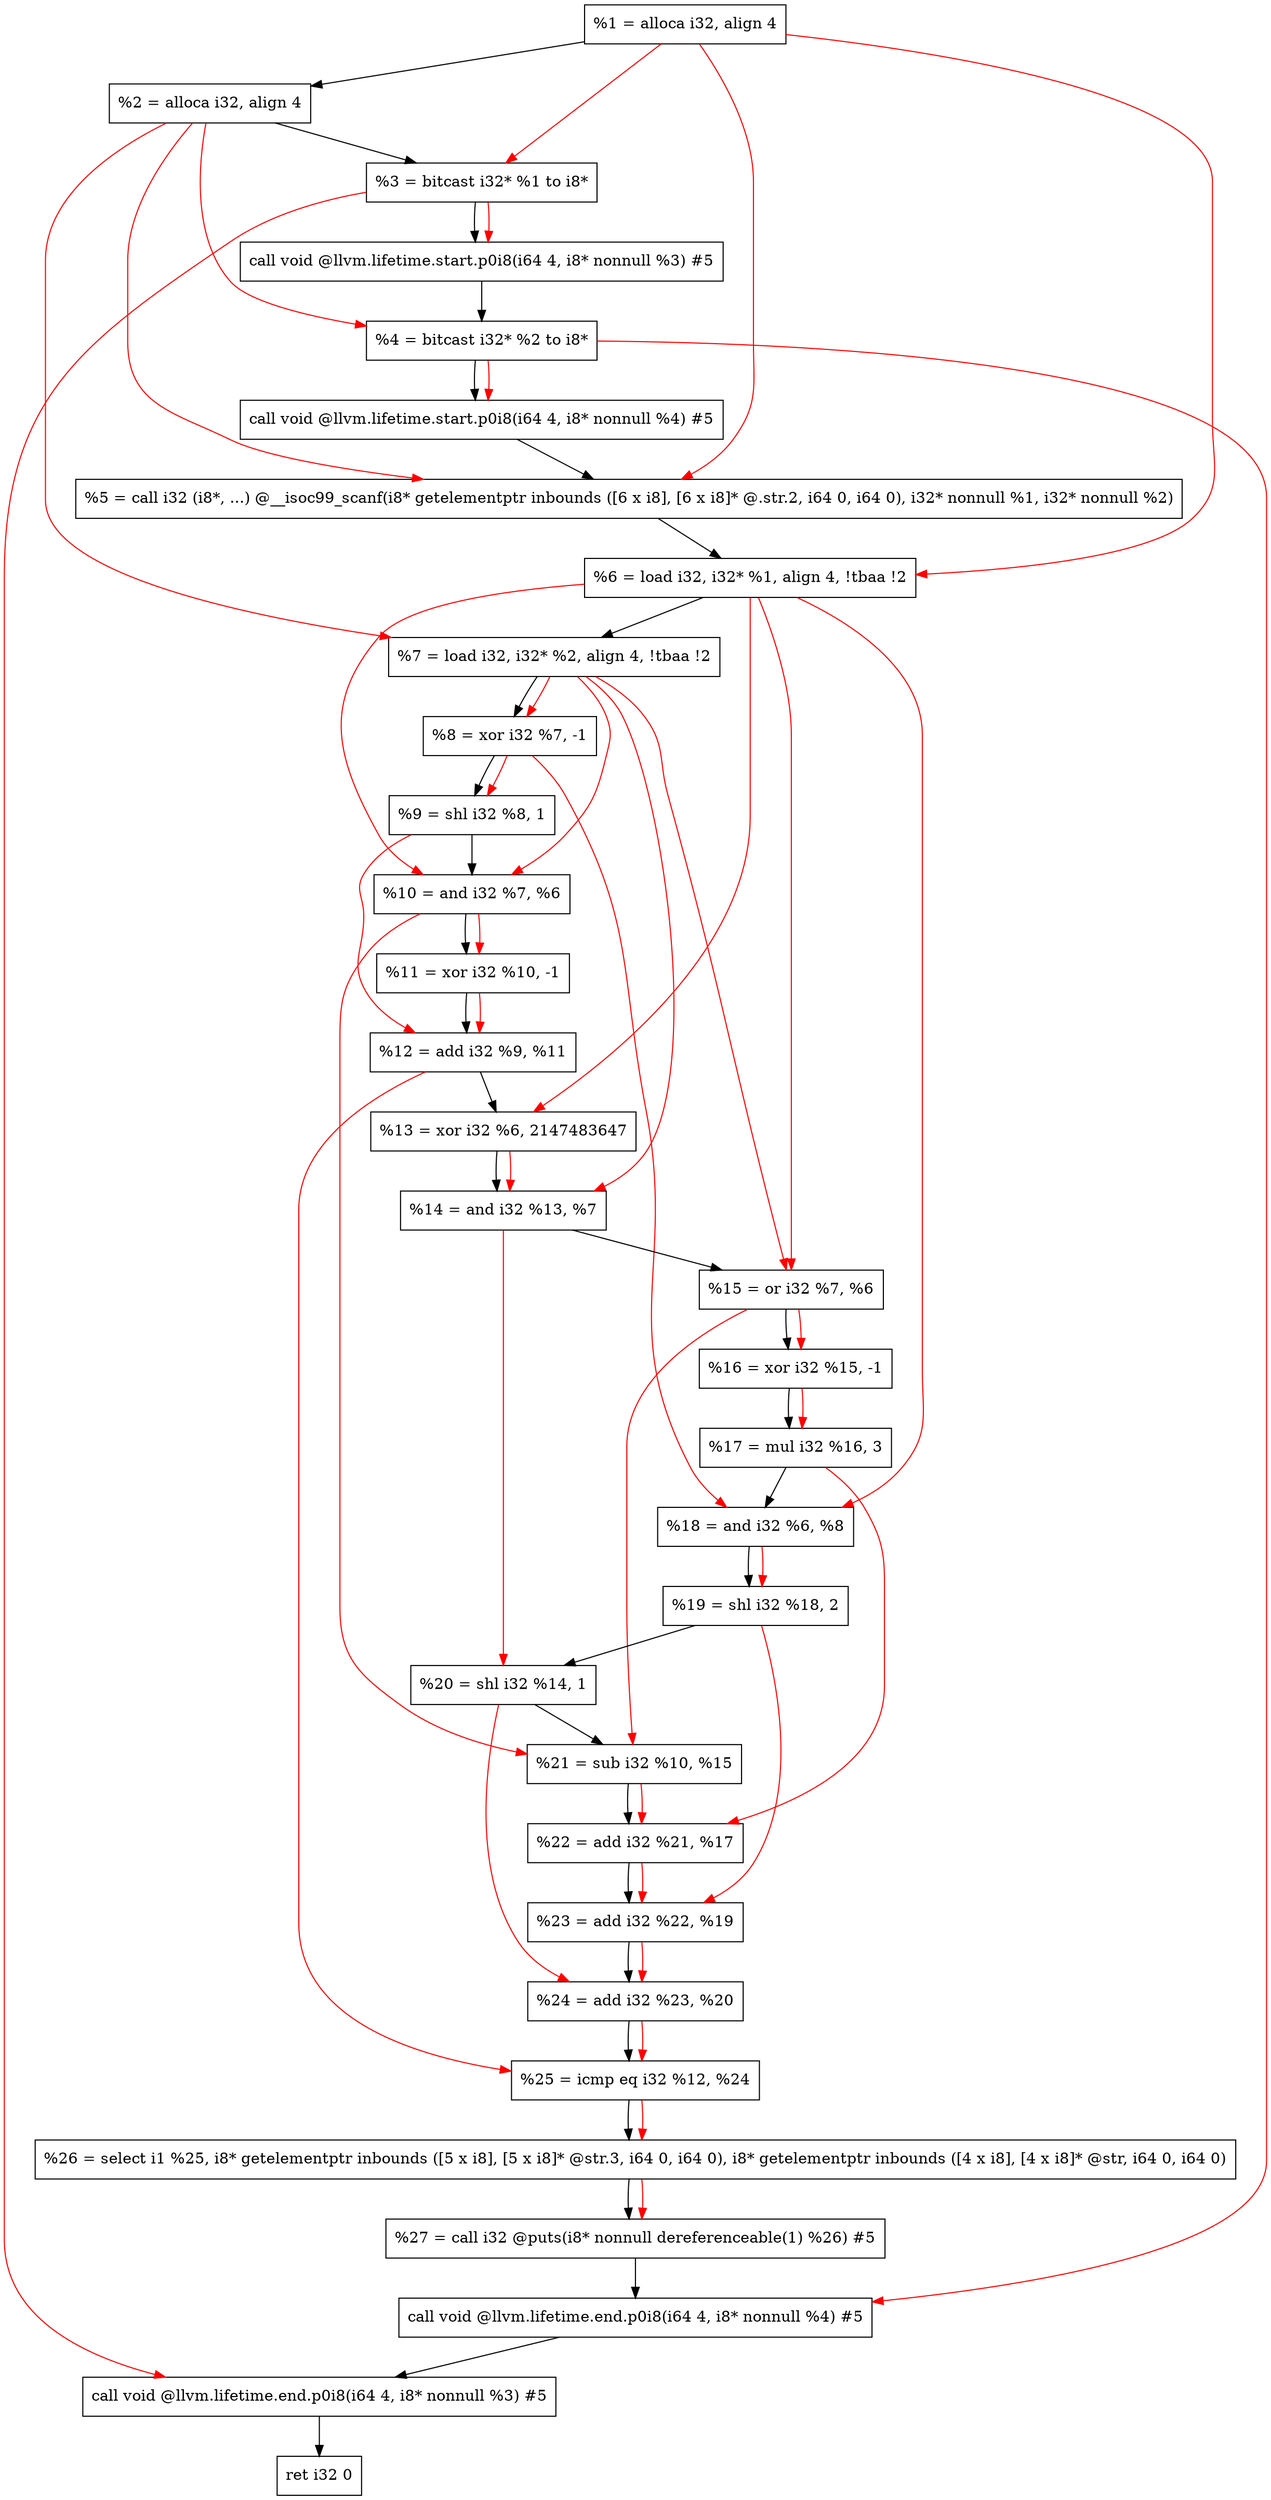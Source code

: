 digraph "DFG for'main' function" {
	Node0x1766978[shape=record, label="  %1 = alloca i32, align 4"];
	Node0x17669f8[shape=record, label="  %2 = alloca i32, align 4"];
	Node0x1766a88[shape=record, label="  %3 = bitcast i32* %1 to i8*"];
	Node0x1766ee8[shape=record, label="  call void @llvm.lifetime.start.p0i8(i64 4, i8* nonnull %3) #5"];
	Node0x1766fc8[shape=record, label="  %4 = bitcast i32* %2 to i8*"];
	Node0x17670e8[shape=record, label="  call void @llvm.lifetime.start.p0i8(i64 4, i8* nonnull %4) #5"];
	Node0x1767320[shape=record, label="  %5 = call i32 (i8*, ...) @__isoc99_scanf(i8* getelementptr inbounds ([6 x i8], [6 x i8]* @.str.2, i64 0, i64 0), i32* nonnull %1, i32* nonnull %2)"];
	Node0x17673d8[shape=record, label="  %6 = load i32, i32* %1, align 4, !tbaa !2"];
	Node0x1768348[shape=record, label="  %7 = load i32, i32* %2, align 4, !tbaa !2"];
	Node0x17689d0[shape=record, label="  %8 = xor i32 %7, -1"];
	Node0x1768a40[shape=record, label="  %9 = shl i32 %8, 1"];
	Node0x1768ab0[shape=record, label="  %10 = and i32 %7, %6"];
	Node0x1768b20[shape=record, label="  %11 = xor i32 %10, -1"];
	Node0x1768b90[shape=record, label="  %12 = add i32 %9, %11"];
	Node0x1768c00[shape=record, label="  %13 = xor i32 %6, 2147483647"];
	Node0x1768c70[shape=record, label="  %14 = and i32 %13, %7"];
	Node0x1768ce0[shape=record, label="  %15 = or i32 %7, %6"];
	Node0x1768d50[shape=record, label="  %16 = xor i32 %15, -1"];
	Node0x1768dc0[shape=record, label="  %17 = mul i32 %16, 3"];
	Node0x1768e30[shape=record, label="  %18 = and i32 %6, %8"];
	Node0x1768ea0[shape=record, label="  %19 = shl i32 %18, 2"];
	Node0x1768f10[shape=record, label="  %20 = shl i32 %14, 1"];
	Node0x1768f80[shape=record, label="  %21 = sub i32 %10, %15"];
	Node0x1768ff0[shape=record, label="  %22 = add i32 %21, %17"];
	Node0x1769060[shape=record, label="  %23 = add i32 %22, %19"];
	Node0x17690d0[shape=record, label="  %24 = add i32 %23, %20"];
	Node0x1769140[shape=record, label="  %25 = icmp eq i32 %12, %24"];
	Node0x17079d8[shape=record, label="  %26 = select i1 %25, i8* getelementptr inbounds ([5 x i8], [5 x i8]* @str.3, i64 0, i64 0), i8* getelementptr inbounds ([4 x i8], [4 x i8]* @str, i64 0, i64 0)"];
	Node0x17691d0[shape=record, label="  %27 = call i32 @puts(i8* nonnull dereferenceable(1) %26) #5"];
	Node0x1769428[shape=record, label="  call void @llvm.lifetime.end.p0i8(i64 4, i8* nonnull %4) #5"];
	Node0x1769588[shape=record, label="  call void @llvm.lifetime.end.p0i8(i64 4, i8* nonnull %3) #5"];
	Node0x1769648[shape=record, label="  ret i32 0"];
	Node0x1766978 -> Node0x17669f8;
	Node0x17669f8 -> Node0x1766a88;
	Node0x1766a88 -> Node0x1766ee8;
	Node0x1766ee8 -> Node0x1766fc8;
	Node0x1766fc8 -> Node0x17670e8;
	Node0x17670e8 -> Node0x1767320;
	Node0x1767320 -> Node0x17673d8;
	Node0x17673d8 -> Node0x1768348;
	Node0x1768348 -> Node0x17689d0;
	Node0x17689d0 -> Node0x1768a40;
	Node0x1768a40 -> Node0x1768ab0;
	Node0x1768ab0 -> Node0x1768b20;
	Node0x1768b20 -> Node0x1768b90;
	Node0x1768b90 -> Node0x1768c00;
	Node0x1768c00 -> Node0x1768c70;
	Node0x1768c70 -> Node0x1768ce0;
	Node0x1768ce0 -> Node0x1768d50;
	Node0x1768d50 -> Node0x1768dc0;
	Node0x1768dc0 -> Node0x1768e30;
	Node0x1768e30 -> Node0x1768ea0;
	Node0x1768ea0 -> Node0x1768f10;
	Node0x1768f10 -> Node0x1768f80;
	Node0x1768f80 -> Node0x1768ff0;
	Node0x1768ff0 -> Node0x1769060;
	Node0x1769060 -> Node0x17690d0;
	Node0x17690d0 -> Node0x1769140;
	Node0x1769140 -> Node0x17079d8;
	Node0x17079d8 -> Node0x17691d0;
	Node0x17691d0 -> Node0x1769428;
	Node0x1769428 -> Node0x1769588;
	Node0x1769588 -> Node0x1769648;
edge [color=red]
	Node0x1766978 -> Node0x1766a88;
	Node0x1766a88 -> Node0x1766ee8;
	Node0x17669f8 -> Node0x1766fc8;
	Node0x1766fc8 -> Node0x17670e8;
	Node0x1766978 -> Node0x1767320;
	Node0x17669f8 -> Node0x1767320;
	Node0x1766978 -> Node0x17673d8;
	Node0x17669f8 -> Node0x1768348;
	Node0x1768348 -> Node0x17689d0;
	Node0x17689d0 -> Node0x1768a40;
	Node0x1768348 -> Node0x1768ab0;
	Node0x17673d8 -> Node0x1768ab0;
	Node0x1768ab0 -> Node0x1768b20;
	Node0x1768a40 -> Node0x1768b90;
	Node0x1768b20 -> Node0x1768b90;
	Node0x17673d8 -> Node0x1768c00;
	Node0x1768c00 -> Node0x1768c70;
	Node0x1768348 -> Node0x1768c70;
	Node0x1768348 -> Node0x1768ce0;
	Node0x17673d8 -> Node0x1768ce0;
	Node0x1768ce0 -> Node0x1768d50;
	Node0x1768d50 -> Node0x1768dc0;
	Node0x17673d8 -> Node0x1768e30;
	Node0x17689d0 -> Node0x1768e30;
	Node0x1768e30 -> Node0x1768ea0;
	Node0x1768c70 -> Node0x1768f10;
	Node0x1768ab0 -> Node0x1768f80;
	Node0x1768ce0 -> Node0x1768f80;
	Node0x1768f80 -> Node0x1768ff0;
	Node0x1768dc0 -> Node0x1768ff0;
	Node0x1768ff0 -> Node0x1769060;
	Node0x1768ea0 -> Node0x1769060;
	Node0x1769060 -> Node0x17690d0;
	Node0x1768f10 -> Node0x17690d0;
	Node0x1768b90 -> Node0x1769140;
	Node0x17690d0 -> Node0x1769140;
	Node0x1769140 -> Node0x17079d8;
	Node0x17079d8 -> Node0x17691d0;
	Node0x1766fc8 -> Node0x1769428;
	Node0x1766a88 -> Node0x1769588;
}
